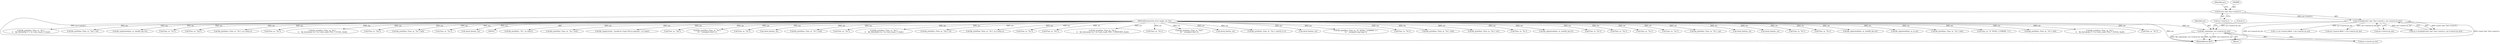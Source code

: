 digraph "0_file_4a284c89d6ef11aca34da65da7d673050a5ea320_5@pointer" {
"1000896" [label="(Call,file_oomem(ms, ms->search.rm_len))"];
"1000102" [label="(MethodParameterIn,struct magic_set *ms)"];
"1000878" [label="(Call,strndup((const char *)ms->search.s, ms->search.rm_len))"];
"1000879" [label="(Call,(const char *)ms->search.s)"];
"1001002" [label="(Call,file_printf(ms, \"%s\", m->desc))"];
"1000895" [label="(Block,)"];
"1000159" [label="(Call,file_printf(ms, F(ms, m, \"%s\"), buf))"];
"1001029" [label="(Call,file_magerror(ms, \"invalid m->type (%d) in mprint()\", m->type))"];
"1000897" [label="(Identifier,ms)"];
"1000177" [label="(Call,F(ms, m, \"%d\"))"];
"1000250" [label="(Call,file_printf(ms, F(ms, m, \"%u\"),\n\t\t\t    (unsigned short) v))"];
"1000385" [label="(Call,F(ms, m, \"%s\"))"];
"1000749" [label="(Call,check_fmt(ms, m))"];
"1000834" [label="(Call,file_printf(ms, F(ms, m, \"%s\"), buf))"];
"1000607" [label="(Call,F(ms, m, \"%s\"))"];
"1000675" [label="(Call,file_printf(ms, F(ms, m, \"%s\"),\n\t\t    file_fmttime(p->q + m->num_mask, 0, tbuf)))"];
"1000876" [label="(Call,cp = strndup((const char *)ms->search.s, ms->search.rm_len))"];
"1000879" [label="(Call,(const char *)ms->search.s)"];
"1000784" [label="(Call,file_printf(ms, F(ms, m, \"%g\"), vf))"];
"1000442" [label="(Call,file_printf(ms, F(ms, m, \"%s\"), m->value.s))"];
"1000888" [label="(Identifier,ms)"];
"1000677" [label="(Call,F(ms, m, \"%s\"))"];
"1000252" [label="(Call,F(ms, m, \"%u\"))"];
"1000710" [label="(Call,file_printf(ms, F(ms, m, \"%s\"),\n\t\t    file_fmttime(p->q + m->num_mask, FILE_T_WINDOWS, tbuf)))"];
"1000542" [label="(Call,F(ms, m, \"%s\"))"];
"1000939" [label="(Call,t = ms->search.offset + ms->search.rm_len)"];
"1000175" [label="(Call,file_printf(ms, F(ms, m, \"%d\"),\n\t\t\t    (unsigned char) v))"];
"1000213" [label="(Call,check_fmt(ms, m))"];
"1000326" [label="(Call,file_printf(ms, F(ms, m, \"%u\"), (uint32_t) v))"];
"1000878" [label="(Call,strndup((const char *)ms->search.s, ms->search.rm_len))"];
"1000289" [label="(Call,check_fmt(ms, m))"];
"1000399" [label="(Call,file_printf(ms, F(ms, m, \"%\" INT64_T_FORMAT \"u\"),\n\t\t\t    (unsigned long long) v))"];
"1000712" [label="(Call,F(ms, m, \"%s\"))"];
"1000768" [label="(Call,file_printf(ms, F(ms, m, \"%s\"), buf))"];
"1000540" [label="(Call,file_printf(ms, F(ms, m, \"%s\"), str))"];
"1000836" [label="(Call,F(ms, m, \"%s\"))"];
"1001042" [label="(MethodReturn,RET)"];
"1000280" [label="(Call,file_signextend(ms, m, (uint64_t)p->l))"];
"1000102" [label="(MethodParameterIn,struct magic_set *ms)"];
"1000236" [label="(Call,F(ms, m, \"%s\"))"];
"1000328" [label="(Call,F(ms, m, \"%u\"))"];
"1000770" [label="(Call,F(ms, m, \"%s\"))"];
"1000161" [label="(Call,F(ms, m, \"%s\"))"];
"1000908" [label="(Call,file_printf(ms, F(ms, m, \"%s\"), cp))"];
"1000815" [label="(Call,check_fmt(ms, m))"];
"1000362" [label="(Call,check_fmt(ms, m))"];
"1000896" [label="(Call,file_oomem(ms, ms->search.rm_len))"];
"1000910" [label="(Call,F(ms, m, \"%s\"))"];
"1000642" [label="(Call,F(ms, m, \"%s\"))"];
"1000898" [label="(Call,ms->search.rm_len)"];
"1000204" [label="(Call,file_signextend(ms, m, (uint64_t)p->h))"];
"1000355" [label="(Call,file_signextend(ms, m, p->q))"];
"1000383" [label="(Call,file_printf(ms, F(ms, m, \"%s\"), buf))"];
"1000905" [label="(Literal,1)"];
"1000881" [label="(Call,ms->search.s)"];
"1000401" [label="(Call,F(ms, m, \"%\" INT64_T_FORMAT \"u\"))"];
"1000234" [label="(Call,file_printf(ms, F(ms, m, \"%s\"), buf))"];
"1000569" [label="(Call,file_printf(ms, F(ms, m, \"%s\"),\n\t\t    file_fmttime(p->l + m->num_mask, FILE_T_LOCAL, tbuf)))"];
"1000444" [label="(Call,F(ms, m, \"%s\"))"];
"1000605" [label="(Call,file_printf(ms, F(ms, m, \"%s\"),\n\t\t    file_fmttime(p->l + m->num_mask, 0, tbuf)))"];
"1000850" [label="(Call,file_printf(ms, F(ms, m, \"%g\"), vd))"];
"1000129" [label="(Call,file_signextend(ms, m, (uint64_t)p->b))"];
"1000941" [label="(Call,ms->search.offset + ms->search.rm_len)"];
"1000958" [label="(Call,F(ms, m, \"%s\"))"];
"1000786" [label="(Call,F(ms, m, \"%g\"))"];
"1000956" [label="(Call,file_printf(ms, F(ms, m, \"%s\"), m->value.s))"];
"1000312" [label="(Call,F(ms, m, \"%s\"))"];
"1000640" [label="(Call,file_printf(ms, F(ms, m, \"%s\"),\n\t\t    file_fmttime(p->q + m->num_mask, FILE_T_LOCAL, tbuf)))"];
"1000852" [label="(Call,F(ms, m, \"%g\"))"];
"1000310" [label="(Call,file_printf(ms, F(ms, m, \"%s\"), buf))"];
"1000571" [label="(Call,F(ms, m, \"%s\"))"];
"1000886" [label="(Call,ms->search.rm_len)"];
"1000138" [label="(Call,check_fmt(ms, m))"];
"1000896" -> "1000895"  [label="AST: "];
"1000896" -> "1000898"  [label="CFG: "];
"1000897" -> "1000896"  [label="AST: "];
"1000898" -> "1000896"  [label="AST: "];
"1000905" -> "1000896"  [label="CFG: "];
"1000896" -> "1001042"  [label="DDG: ms"];
"1000896" -> "1001042"  [label="DDG: ms->search.rm_len"];
"1000896" -> "1001042"  [label="DDG: file_oomem(ms, ms->search.rm_len)"];
"1000102" -> "1000896"  [label="DDG: ms"];
"1000878" -> "1000896"  [label="DDG: ms->search.rm_len"];
"1000102" -> "1000101"  [label="AST: "];
"1000102" -> "1001042"  [label="DDG: ms"];
"1000102" -> "1000129"  [label="DDG: ms"];
"1000102" -> "1000138"  [label="DDG: ms"];
"1000102" -> "1000159"  [label="DDG: ms"];
"1000102" -> "1000161"  [label="DDG: ms"];
"1000102" -> "1000175"  [label="DDG: ms"];
"1000102" -> "1000177"  [label="DDG: ms"];
"1000102" -> "1000204"  [label="DDG: ms"];
"1000102" -> "1000213"  [label="DDG: ms"];
"1000102" -> "1000234"  [label="DDG: ms"];
"1000102" -> "1000236"  [label="DDG: ms"];
"1000102" -> "1000250"  [label="DDG: ms"];
"1000102" -> "1000252"  [label="DDG: ms"];
"1000102" -> "1000280"  [label="DDG: ms"];
"1000102" -> "1000289"  [label="DDG: ms"];
"1000102" -> "1000310"  [label="DDG: ms"];
"1000102" -> "1000312"  [label="DDG: ms"];
"1000102" -> "1000326"  [label="DDG: ms"];
"1000102" -> "1000328"  [label="DDG: ms"];
"1000102" -> "1000355"  [label="DDG: ms"];
"1000102" -> "1000362"  [label="DDG: ms"];
"1000102" -> "1000383"  [label="DDG: ms"];
"1000102" -> "1000385"  [label="DDG: ms"];
"1000102" -> "1000399"  [label="DDG: ms"];
"1000102" -> "1000401"  [label="DDG: ms"];
"1000102" -> "1000442"  [label="DDG: ms"];
"1000102" -> "1000444"  [label="DDG: ms"];
"1000102" -> "1000540"  [label="DDG: ms"];
"1000102" -> "1000542"  [label="DDG: ms"];
"1000102" -> "1000569"  [label="DDG: ms"];
"1000102" -> "1000571"  [label="DDG: ms"];
"1000102" -> "1000605"  [label="DDG: ms"];
"1000102" -> "1000607"  [label="DDG: ms"];
"1000102" -> "1000640"  [label="DDG: ms"];
"1000102" -> "1000642"  [label="DDG: ms"];
"1000102" -> "1000675"  [label="DDG: ms"];
"1000102" -> "1000677"  [label="DDG: ms"];
"1000102" -> "1000710"  [label="DDG: ms"];
"1000102" -> "1000712"  [label="DDG: ms"];
"1000102" -> "1000749"  [label="DDG: ms"];
"1000102" -> "1000768"  [label="DDG: ms"];
"1000102" -> "1000770"  [label="DDG: ms"];
"1000102" -> "1000784"  [label="DDG: ms"];
"1000102" -> "1000786"  [label="DDG: ms"];
"1000102" -> "1000815"  [label="DDG: ms"];
"1000102" -> "1000834"  [label="DDG: ms"];
"1000102" -> "1000836"  [label="DDG: ms"];
"1000102" -> "1000850"  [label="DDG: ms"];
"1000102" -> "1000852"  [label="DDG: ms"];
"1000102" -> "1000908"  [label="DDG: ms"];
"1000102" -> "1000910"  [label="DDG: ms"];
"1000102" -> "1000956"  [label="DDG: ms"];
"1000102" -> "1000958"  [label="DDG: ms"];
"1000102" -> "1001002"  [label="DDG: ms"];
"1000102" -> "1001029"  [label="DDG: ms"];
"1000878" -> "1000876"  [label="AST: "];
"1000878" -> "1000886"  [label="CFG: "];
"1000879" -> "1000878"  [label="AST: "];
"1000886" -> "1000878"  [label="AST: "];
"1000876" -> "1000878"  [label="CFG: "];
"1000878" -> "1001042"  [label="DDG: ms->search.rm_len"];
"1000878" -> "1001042"  [label="DDG: (const char *)ms->search.s"];
"1000878" -> "1000876"  [label="DDG: (const char *)ms->search.s"];
"1000878" -> "1000876"  [label="DDG: ms->search.rm_len"];
"1000879" -> "1000878"  [label="DDG: ms->search.s"];
"1000878" -> "1000939"  [label="DDG: ms->search.rm_len"];
"1000878" -> "1000941"  [label="DDG: ms->search.rm_len"];
"1000879" -> "1000881"  [label="CFG: "];
"1000880" -> "1000879"  [label="AST: "];
"1000881" -> "1000879"  [label="AST: "];
"1000888" -> "1000879"  [label="CFG: "];
"1000879" -> "1001042"  [label="DDG: ms->search.s"];
}
